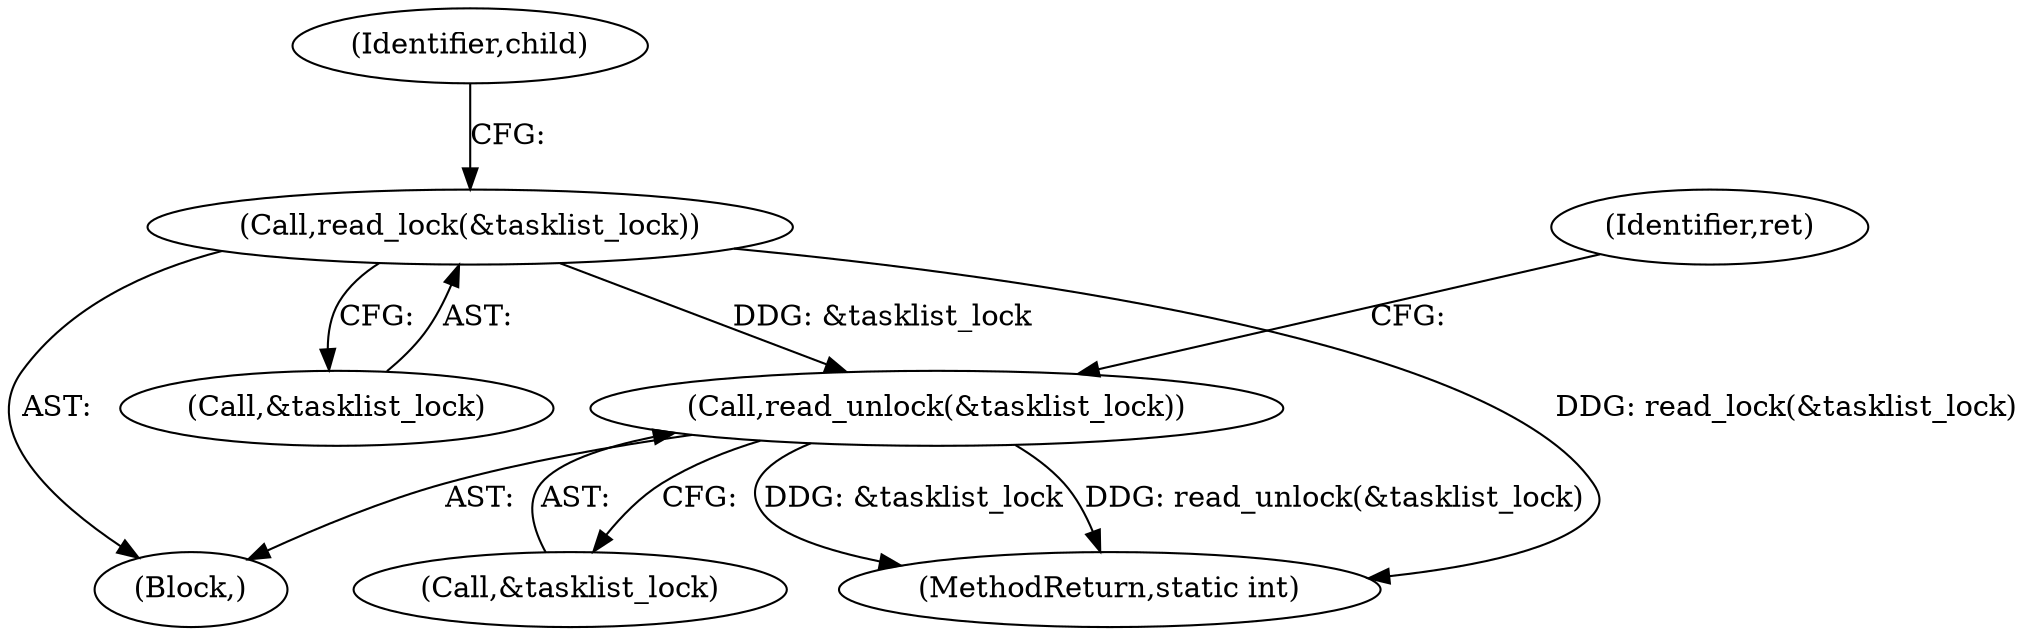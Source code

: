 digraph "0_linux_9899d11f654474d2d54ea52ceaa2a1f4db3abd68_2@API" {
"1000140" [label="(Call,read_unlock(&tasklist_lock))"];
"1000112" [label="(Call,read_lock(&tasklist_lock))"];
"1000146" [label="(Identifier,ret)"];
"1000141" [label="(Call,&tasklist_lock)"];
"1000140" [label="(Call,read_unlock(&tasklist_lock))"];
"1000112" [label="(Call,read_lock(&tasklist_lock))"];
"1000168" [label="(MethodReturn,static int)"];
"1000113" [label="(Call,&tasklist_lock)"];
"1000106" [label="(Block,)"];
"1000118" [label="(Identifier,child)"];
"1000140" -> "1000106"  [label="AST: "];
"1000140" -> "1000141"  [label="CFG: "];
"1000141" -> "1000140"  [label="AST: "];
"1000146" -> "1000140"  [label="CFG: "];
"1000140" -> "1000168"  [label="DDG: &tasklist_lock"];
"1000140" -> "1000168"  [label="DDG: read_unlock(&tasklist_lock)"];
"1000112" -> "1000140"  [label="DDG: &tasklist_lock"];
"1000112" -> "1000106"  [label="AST: "];
"1000112" -> "1000113"  [label="CFG: "];
"1000113" -> "1000112"  [label="AST: "];
"1000118" -> "1000112"  [label="CFG: "];
"1000112" -> "1000168"  [label="DDG: read_lock(&tasklist_lock)"];
}
